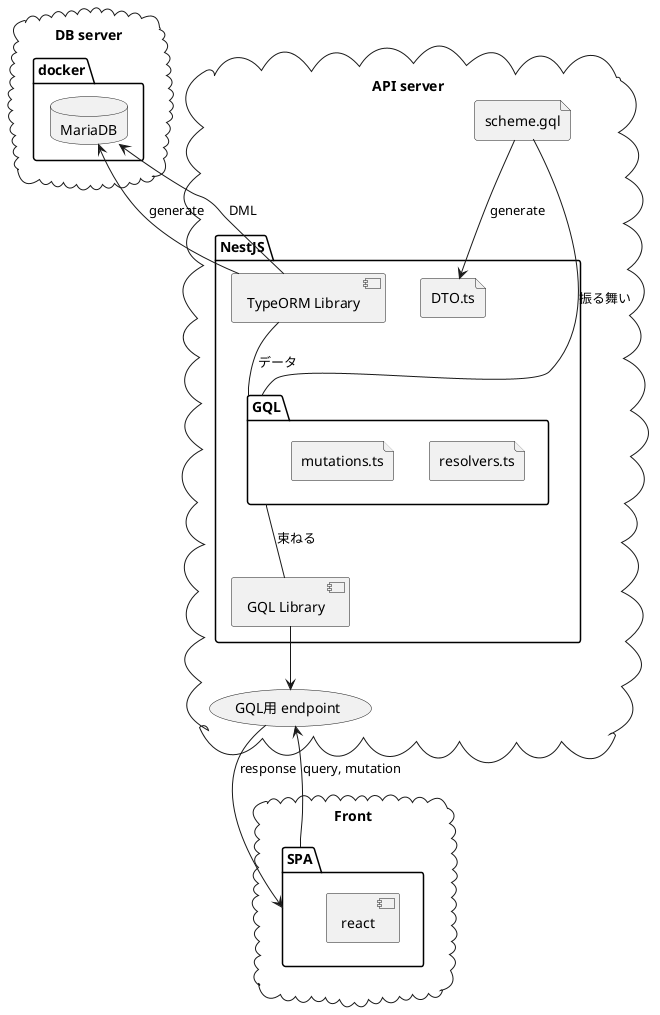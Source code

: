 @startuml
' 影をなくす
skinparam shadowing false


cloud "DB server" {
  package "docker" {
    database "MariaDB"
  }
}

cloud "API server" {
  file "scheme.gql" as gqlScheme
  (GQL用 endpoint) as Endpoint

  package "NestJS" {
    [GQL Library]
    [TypeORM Library]
    file "DTO.ts" as DTO

    package "GQL" {
      file "resolvers.ts" as resolvers
      file "mutations.ts" as mutations
    }

  }
}

cloud "Front" {
  package "SPA" {
    [react]
  }
}

gqlScheme -d- GQL : 振る舞い
gqlScheme -d-> DTO : generate
[TypeORM Library] -- GQL : データ

[TypeORM Library] -u-> [MariaDB] :generate
[TypeORM Library] -u-> [MariaDB] :DML

GQL -d- [GQL Library]: 束ねる
[GQL Library] -d-> Endpoint

Endpoint -d-> SPA :response
SPA --> Endpoint :query, mutation

@enduml
